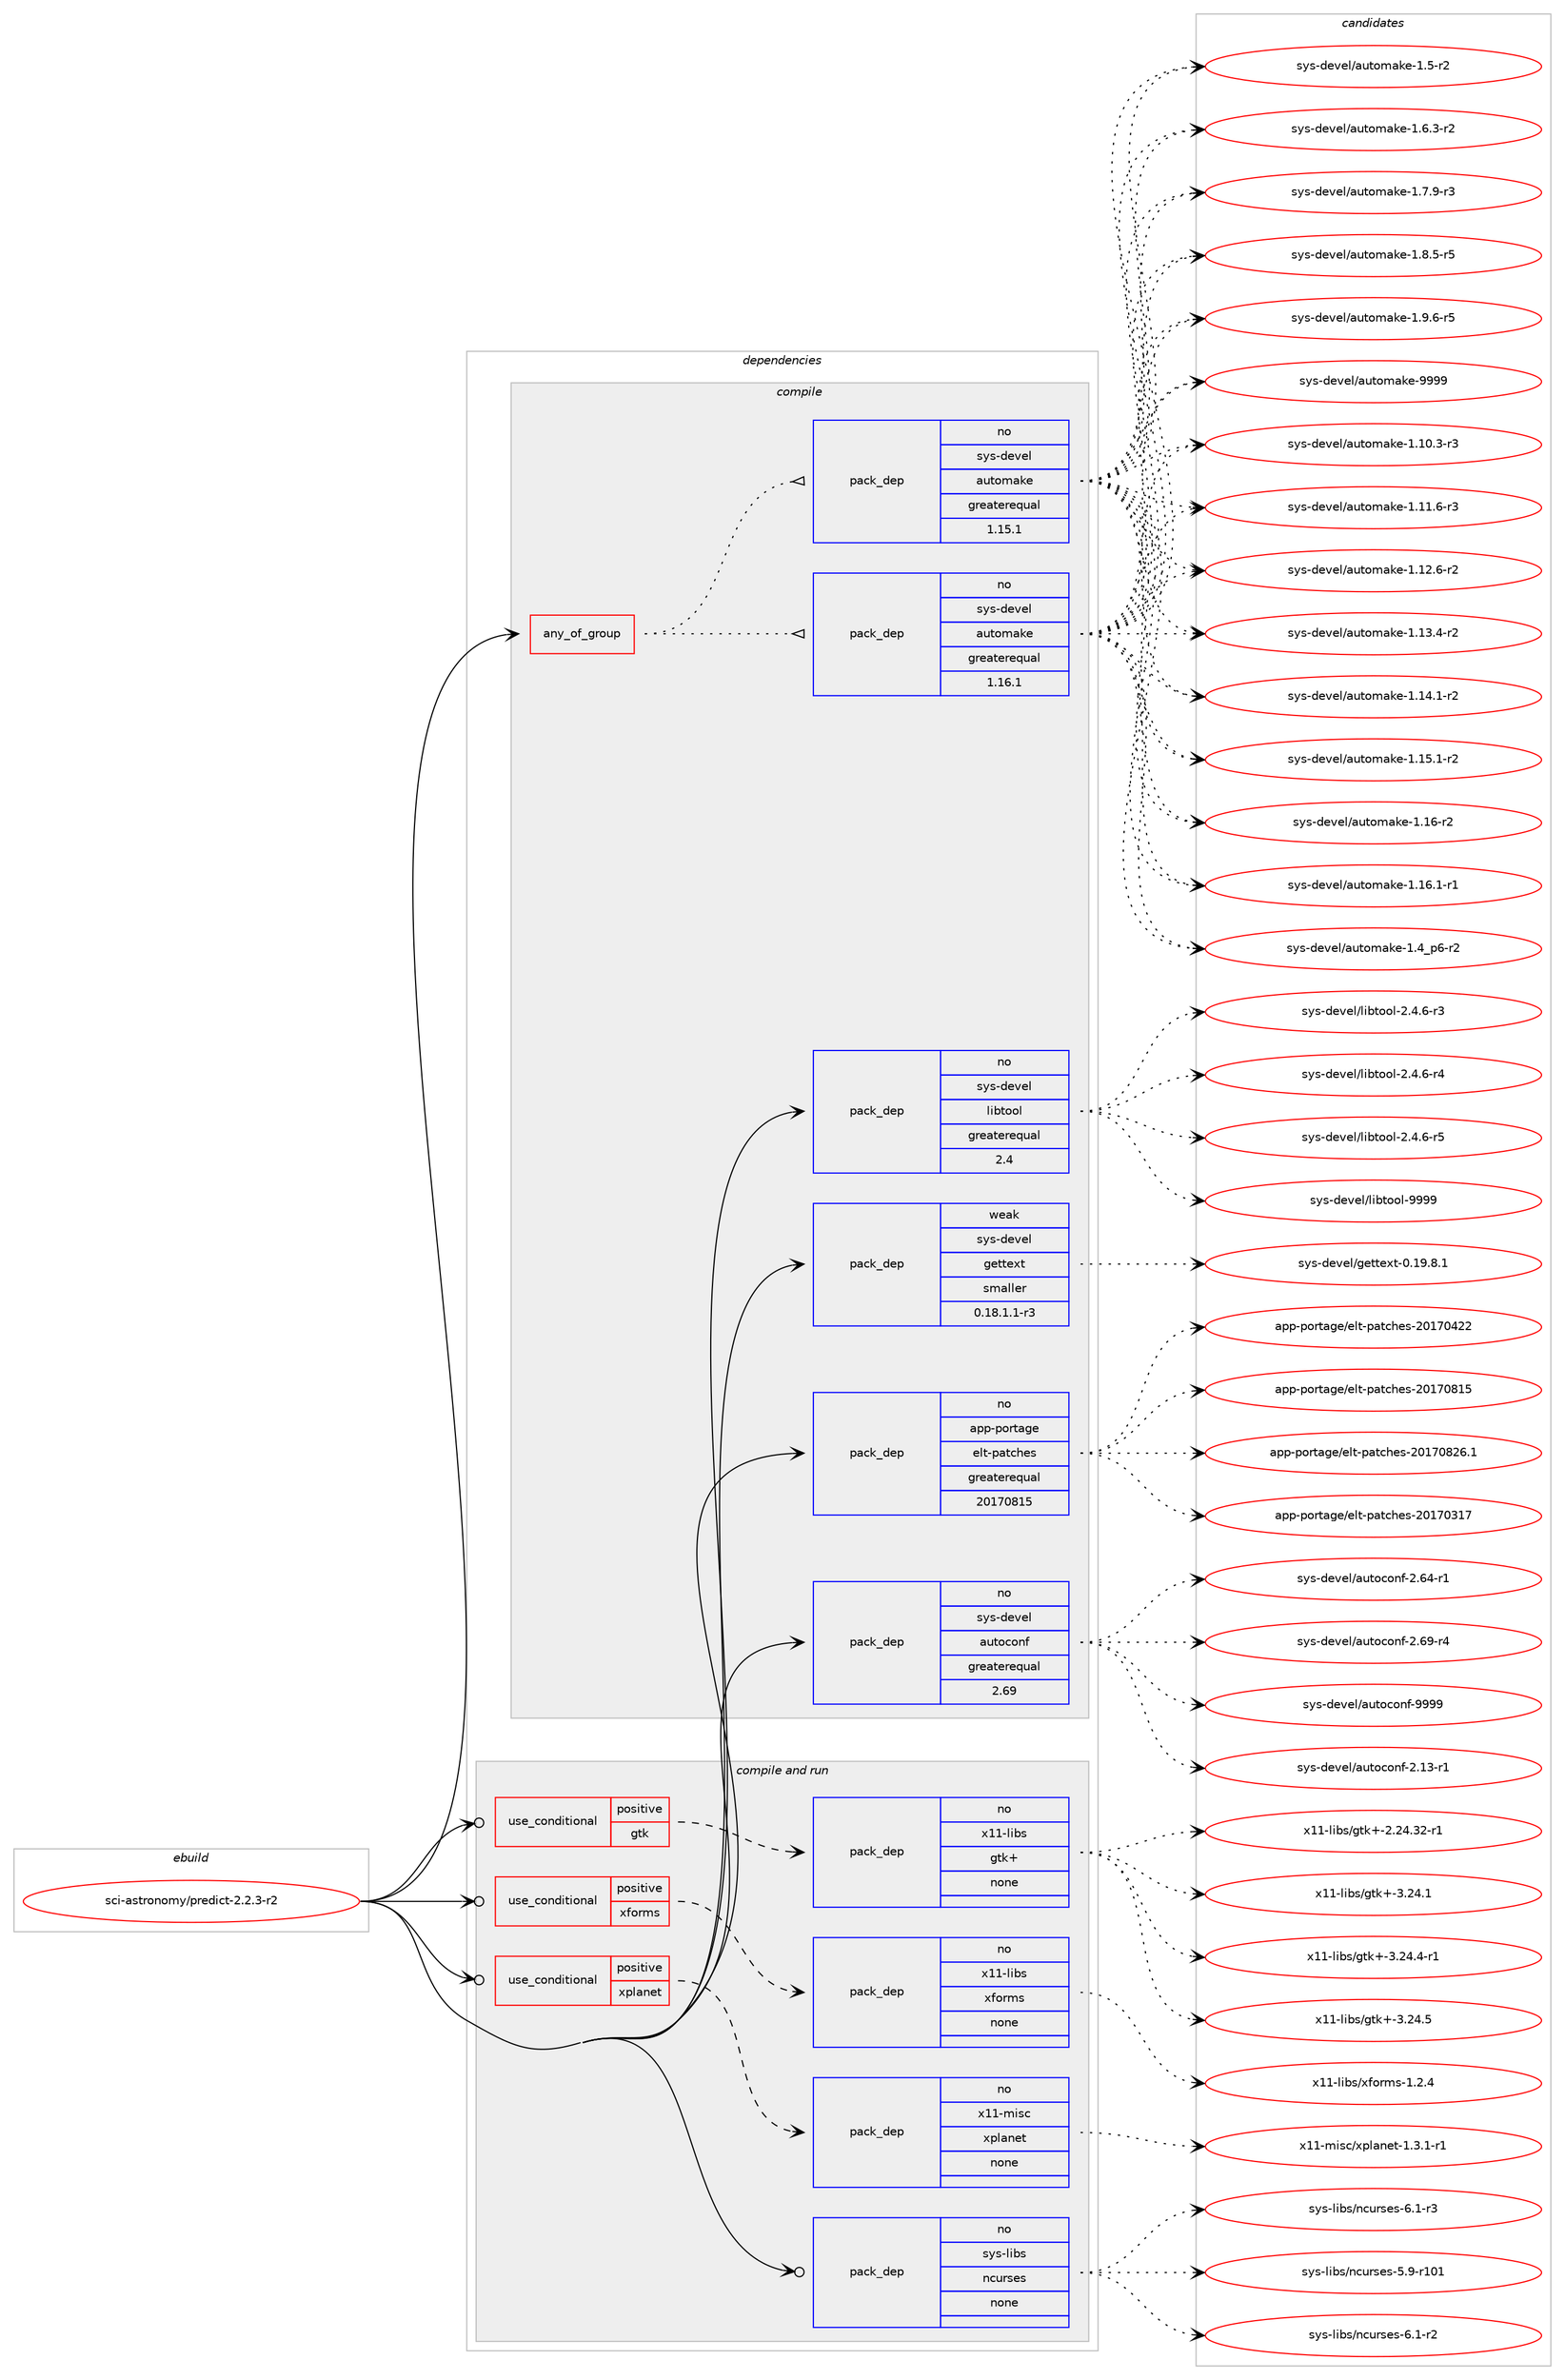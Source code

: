 digraph prolog {

# *************
# Graph options
# *************

newrank=true;
concentrate=true;
compound=true;
graph [rankdir=LR,fontname=Helvetica,fontsize=10,ranksep=1.5];#, ranksep=2.5, nodesep=0.2];
edge  [arrowhead=vee];
node  [fontname=Helvetica,fontsize=10];

# **********
# The ebuild
# **********

subgraph cluster_leftcol {
color=gray;
rank=same;
label=<<i>ebuild</i>>;
id [label="sci-astronomy/predict-2.2.3-r2", color=red, width=4, href="../sci-astronomy/predict-2.2.3-r2.svg"];
}

# ****************
# The dependencies
# ****************

subgraph cluster_midcol {
color=gray;
label=<<i>dependencies</i>>;
subgraph cluster_compile {
fillcolor="#eeeeee";
style=filled;
label=<<i>compile</i>>;
subgraph any26703 {
dependency1685403 [label=<<TABLE BORDER="0" CELLBORDER="1" CELLSPACING="0" CELLPADDING="4"><TR><TD CELLPADDING="10">any_of_group</TD></TR></TABLE>>, shape=none, color=red];subgraph pack1205921 {
dependency1685404 [label=<<TABLE BORDER="0" CELLBORDER="1" CELLSPACING="0" CELLPADDING="4" WIDTH="220"><TR><TD ROWSPAN="6" CELLPADDING="30">pack_dep</TD></TR><TR><TD WIDTH="110">no</TD></TR><TR><TD>sys-devel</TD></TR><TR><TD>automake</TD></TR><TR><TD>greaterequal</TD></TR><TR><TD>1.16.1</TD></TR></TABLE>>, shape=none, color=blue];
}
dependency1685403:e -> dependency1685404:w [weight=20,style="dotted",arrowhead="oinv"];
subgraph pack1205922 {
dependency1685405 [label=<<TABLE BORDER="0" CELLBORDER="1" CELLSPACING="0" CELLPADDING="4" WIDTH="220"><TR><TD ROWSPAN="6" CELLPADDING="30">pack_dep</TD></TR><TR><TD WIDTH="110">no</TD></TR><TR><TD>sys-devel</TD></TR><TR><TD>automake</TD></TR><TR><TD>greaterequal</TD></TR><TR><TD>1.15.1</TD></TR></TABLE>>, shape=none, color=blue];
}
dependency1685403:e -> dependency1685405:w [weight=20,style="dotted",arrowhead="oinv"];
}
id:e -> dependency1685403:w [weight=20,style="solid",arrowhead="vee"];
subgraph pack1205923 {
dependency1685406 [label=<<TABLE BORDER="0" CELLBORDER="1" CELLSPACING="0" CELLPADDING="4" WIDTH="220"><TR><TD ROWSPAN="6" CELLPADDING="30">pack_dep</TD></TR><TR><TD WIDTH="110">no</TD></TR><TR><TD>app-portage</TD></TR><TR><TD>elt-patches</TD></TR><TR><TD>greaterequal</TD></TR><TR><TD>20170815</TD></TR></TABLE>>, shape=none, color=blue];
}
id:e -> dependency1685406:w [weight=20,style="solid",arrowhead="vee"];
subgraph pack1205924 {
dependency1685407 [label=<<TABLE BORDER="0" CELLBORDER="1" CELLSPACING="0" CELLPADDING="4" WIDTH="220"><TR><TD ROWSPAN="6" CELLPADDING="30">pack_dep</TD></TR><TR><TD WIDTH="110">no</TD></TR><TR><TD>sys-devel</TD></TR><TR><TD>autoconf</TD></TR><TR><TD>greaterequal</TD></TR><TR><TD>2.69</TD></TR></TABLE>>, shape=none, color=blue];
}
id:e -> dependency1685407:w [weight=20,style="solid",arrowhead="vee"];
subgraph pack1205925 {
dependency1685408 [label=<<TABLE BORDER="0" CELLBORDER="1" CELLSPACING="0" CELLPADDING="4" WIDTH="220"><TR><TD ROWSPAN="6" CELLPADDING="30">pack_dep</TD></TR><TR><TD WIDTH="110">no</TD></TR><TR><TD>sys-devel</TD></TR><TR><TD>libtool</TD></TR><TR><TD>greaterequal</TD></TR><TR><TD>2.4</TD></TR></TABLE>>, shape=none, color=blue];
}
id:e -> dependency1685408:w [weight=20,style="solid",arrowhead="vee"];
subgraph pack1205926 {
dependency1685409 [label=<<TABLE BORDER="0" CELLBORDER="1" CELLSPACING="0" CELLPADDING="4" WIDTH="220"><TR><TD ROWSPAN="6" CELLPADDING="30">pack_dep</TD></TR><TR><TD WIDTH="110">weak</TD></TR><TR><TD>sys-devel</TD></TR><TR><TD>gettext</TD></TR><TR><TD>smaller</TD></TR><TR><TD>0.18.1.1-r3</TD></TR></TABLE>>, shape=none, color=blue];
}
id:e -> dependency1685409:w [weight=20,style="solid",arrowhead="vee"];
}
subgraph cluster_compileandrun {
fillcolor="#eeeeee";
style=filled;
label=<<i>compile and run</i>>;
subgraph cond451937 {
dependency1685410 [label=<<TABLE BORDER="0" CELLBORDER="1" CELLSPACING="0" CELLPADDING="4"><TR><TD ROWSPAN="3" CELLPADDING="10">use_conditional</TD></TR><TR><TD>positive</TD></TR><TR><TD>gtk</TD></TR></TABLE>>, shape=none, color=red];
subgraph pack1205927 {
dependency1685411 [label=<<TABLE BORDER="0" CELLBORDER="1" CELLSPACING="0" CELLPADDING="4" WIDTH="220"><TR><TD ROWSPAN="6" CELLPADDING="30">pack_dep</TD></TR><TR><TD WIDTH="110">no</TD></TR><TR><TD>x11-libs</TD></TR><TR><TD>gtk+</TD></TR><TR><TD>none</TD></TR><TR><TD></TD></TR></TABLE>>, shape=none, color=blue];
}
dependency1685410:e -> dependency1685411:w [weight=20,style="dashed",arrowhead="vee"];
}
id:e -> dependency1685410:w [weight=20,style="solid",arrowhead="odotvee"];
subgraph cond451938 {
dependency1685412 [label=<<TABLE BORDER="0" CELLBORDER="1" CELLSPACING="0" CELLPADDING="4"><TR><TD ROWSPAN="3" CELLPADDING="10">use_conditional</TD></TR><TR><TD>positive</TD></TR><TR><TD>xforms</TD></TR></TABLE>>, shape=none, color=red];
subgraph pack1205928 {
dependency1685413 [label=<<TABLE BORDER="0" CELLBORDER="1" CELLSPACING="0" CELLPADDING="4" WIDTH="220"><TR><TD ROWSPAN="6" CELLPADDING="30">pack_dep</TD></TR><TR><TD WIDTH="110">no</TD></TR><TR><TD>x11-libs</TD></TR><TR><TD>xforms</TD></TR><TR><TD>none</TD></TR><TR><TD></TD></TR></TABLE>>, shape=none, color=blue];
}
dependency1685412:e -> dependency1685413:w [weight=20,style="dashed",arrowhead="vee"];
}
id:e -> dependency1685412:w [weight=20,style="solid",arrowhead="odotvee"];
subgraph cond451939 {
dependency1685414 [label=<<TABLE BORDER="0" CELLBORDER="1" CELLSPACING="0" CELLPADDING="4"><TR><TD ROWSPAN="3" CELLPADDING="10">use_conditional</TD></TR><TR><TD>positive</TD></TR><TR><TD>xplanet</TD></TR></TABLE>>, shape=none, color=red];
subgraph pack1205929 {
dependency1685415 [label=<<TABLE BORDER="0" CELLBORDER="1" CELLSPACING="0" CELLPADDING="4" WIDTH="220"><TR><TD ROWSPAN="6" CELLPADDING="30">pack_dep</TD></TR><TR><TD WIDTH="110">no</TD></TR><TR><TD>x11-misc</TD></TR><TR><TD>xplanet</TD></TR><TR><TD>none</TD></TR><TR><TD></TD></TR></TABLE>>, shape=none, color=blue];
}
dependency1685414:e -> dependency1685415:w [weight=20,style="dashed",arrowhead="vee"];
}
id:e -> dependency1685414:w [weight=20,style="solid",arrowhead="odotvee"];
subgraph pack1205930 {
dependency1685416 [label=<<TABLE BORDER="0" CELLBORDER="1" CELLSPACING="0" CELLPADDING="4" WIDTH="220"><TR><TD ROWSPAN="6" CELLPADDING="30">pack_dep</TD></TR><TR><TD WIDTH="110">no</TD></TR><TR><TD>sys-libs</TD></TR><TR><TD>ncurses</TD></TR><TR><TD>none</TD></TR><TR><TD></TD></TR></TABLE>>, shape=none, color=blue];
}
id:e -> dependency1685416:w [weight=20,style="solid",arrowhead="odotvee"];
}
subgraph cluster_run {
fillcolor="#eeeeee";
style=filled;
label=<<i>run</i>>;
}
}

# **************
# The candidates
# **************

subgraph cluster_choices {
rank=same;
color=gray;
label=<<i>candidates</i>>;

subgraph choice1205921 {
color=black;
nodesep=1;
choice11512111545100101118101108479711711611110997107101454946494846514511451 [label="sys-devel/automake-1.10.3-r3", color=red, width=4,href="../sys-devel/automake-1.10.3-r3.svg"];
choice11512111545100101118101108479711711611110997107101454946494946544511451 [label="sys-devel/automake-1.11.6-r3", color=red, width=4,href="../sys-devel/automake-1.11.6-r3.svg"];
choice11512111545100101118101108479711711611110997107101454946495046544511450 [label="sys-devel/automake-1.12.6-r2", color=red, width=4,href="../sys-devel/automake-1.12.6-r2.svg"];
choice11512111545100101118101108479711711611110997107101454946495146524511450 [label="sys-devel/automake-1.13.4-r2", color=red, width=4,href="../sys-devel/automake-1.13.4-r2.svg"];
choice11512111545100101118101108479711711611110997107101454946495246494511450 [label="sys-devel/automake-1.14.1-r2", color=red, width=4,href="../sys-devel/automake-1.14.1-r2.svg"];
choice11512111545100101118101108479711711611110997107101454946495346494511450 [label="sys-devel/automake-1.15.1-r2", color=red, width=4,href="../sys-devel/automake-1.15.1-r2.svg"];
choice1151211154510010111810110847971171161111099710710145494649544511450 [label="sys-devel/automake-1.16-r2", color=red, width=4,href="../sys-devel/automake-1.16-r2.svg"];
choice11512111545100101118101108479711711611110997107101454946495446494511449 [label="sys-devel/automake-1.16.1-r1", color=red, width=4,href="../sys-devel/automake-1.16.1-r1.svg"];
choice115121115451001011181011084797117116111109971071014549465295112544511450 [label="sys-devel/automake-1.4_p6-r2", color=red, width=4,href="../sys-devel/automake-1.4_p6-r2.svg"];
choice11512111545100101118101108479711711611110997107101454946534511450 [label="sys-devel/automake-1.5-r2", color=red, width=4,href="../sys-devel/automake-1.5-r2.svg"];
choice115121115451001011181011084797117116111109971071014549465446514511450 [label="sys-devel/automake-1.6.3-r2", color=red, width=4,href="../sys-devel/automake-1.6.3-r2.svg"];
choice115121115451001011181011084797117116111109971071014549465546574511451 [label="sys-devel/automake-1.7.9-r3", color=red, width=4,href="../sys-devel/automake-1.7.9-r3.svg"];
choice115121115451001011181011084797117116111109971071014549465646534511453 [label="sys-devel/automake-1.8.5-r5", color=red, width=4,href="../sys-devel/automake-1.8.5-r5.svg"];
choice115121115451001011181011084797117116111109971071014549465746544511453 [label="sys-devel/automake-1.9.6-r5", color=red, width=4,href="../sys-devel/automake-1.9.6-r5.svg"];
choice115121115451001011181011084797117116111109971071014557575757 [label="sys-devel/automake-9999", color=red, width=4,href="../sys-devel/automake-9999.svg"];
dependency1685404:e -> choice11512111545100101118101108479711711611110997107101454946494846514511451:w [style=dotted,weight="100"];
dependency1685404:e -> choice11512111545100101118101108479711711611110997107101454946494946544511451:w [style=dotted,weight="100"];
dependency1685404:e -> choice11512111545100101118101108479711711611110997107101454946495046544511450:w [style=dotted,weight="100"];
dependency1685404:e -> choice11512111545100101118101108479711711611110997107101454946495146524511450:w [style=dotted,weight="100"];
dependency1685404:e -> choice11512111545100101118101108479711711611110997107101454946495246494511450:w [style=dotted,weight="100"];
dependency1685404:e -> choice11512111545100101118101108479711711611110997107101454946495346494511450:w [style=dotted,weight="100"];
dependency1685404:e -> choice1151211154510010111810110847971171161111099710710145494649544511450:w [style=dotted,weight="100"];
dependency1685404:e -> choice11512111545100101118101108479711711611110997107101454946495446494511449:w [style=dotted,weight="100"];
dependency1685404:e -> choice115121115451001011181011084797117116111109971071014549465295112544511450:w [style=dotted,weight="100"];
dependency1685404:e -> choice11512111545100101118101108479711711611110997107101454946534511450:w [style=dotted,weight="100"];
dependency1685404:e -> choice115121115451001011181011084797117116111109971071014549465446514511450:w [style=dotted,weight="100"];
dependency1685404:e -> choice115121115451001011181011084797117116111109971071014549465546574511451:w [style=dotted,weight="100"];
dependency1685404:e -> choice115121115451001011181011084797117116111109971071014549465646534511453:w [style=dotted,weight="100"];
dependency1685404:e -> choice115121115451001011181011084797117116111109971071014549465746544511453:w [style=dotted,weight="100"];
dependency1685404:e -> choice115121115451001011181011084797117116111109971071014557575757:w [style=dotted,weight="100"];
}
subgraph choice1205922 {
color=black;
nodesep=1;
choice11512111545100101118101108479711711611110997107101454946494846514511451 [label="sys-devel/automake-1.10.3-r3", color=red, width=4,href="../sys-devel/automake-1.10.3-r3.svg"];
choice11512111545100101118101108479711711611110997107101454946494946544511451 [label="sys-devel/automake-1.11.6-r3", color=red, width=4,href="../sys-devel/automake-1.11.6-r3.svg"];
choice11512111545100101118101108479711711611110997107101454946495046544511450 [label="sys-devel/automake-1.12.6-r2", color=red, width=4,href="../sys-devel/automake-1.12.6-r2.svg"];
choice11512111545100101118101108479711711611110997107101454946495146524511450 [label="sys-devel/automake-1.13.4-r2", color=red, width=4,href="../sys-devel/automake-1.13.4-r2.svg"];
choice11512111545100101118101108479711711611110997107101454946495246494511450 [label="sys-devel/automake-1.14.1-r2", color=red, width=4,href="../sys-devel/automake-1.14.1-r2.svg"];
choice11512111545100101118101108479711711611110997107101454946495346494511450 [label="sys-devel/automake-1.15.1-r2", color=red, width=4,href="../sys-devel/automake-1.15.1-r2.svg"];
choice1151211154510010111810110847971171161111099710710145494649544511450 [label="sys-devel/automake-1.16-r2", color=red, width=4,href="../sys-devel/automake-1.16-r2.svg"];
choice11512111545100101118101108479711711611110997107101454946495446494511449 [label="sys-devel/automake-1.16.1-r1", color=red, width=4,href="../sys-devel/automake-1.16.1-r1.svg"];
choice115121115451001011181011084797117116111109971071014549465295112544511450 [label="sys-devel/automake-1.4_p6-r2", color=red, width=4,href="../sys-devel/automake-1.4_p6-r2.svg"];
choice11512111545100101118101108479711711611110997107101454946534511450 [label="sys-devel/automake-1.5-r2", color=red, width=4,href="../sys-devel/automake-1.5-r2.svg"];
choice115121115451001011181011084797117116111109971071014549465446514511450 [label="sys-devel/automake-1.6.3-r2", color=red, width=4,href="../sys-devel/automake-1.6.3-r2.svg"];
choice115121115451001011181011084797117116111109971071014549465546574511451 [label="sys-devel/automake-1.7.9-r3", color=red, width=4,href="../sys-devel/automake-1.7.9-r3.svg"];
choice115121115451001011181011084797117116111109971071014549465646534511453 [label="sys-devel/automake-1.8.5-r5", color=red, width=4,href="../sys-devel/automake-1.8.5-r5.svg"];
choice115121115451001011181011084797117116111109971071014549465746544511453 [label="sys-devel/automake-1.9.6-r5", color=red, width=4,href="../sys-devel/automake-1.9.6-r5.svg"];
choice115121115451001011181011084797117116111109971071014557575757 [label="sys-devel/automake-9999", color=red, width=4,href="../sys-devel/automake-9999.svg"];
dependency1685405:e -> choice11512111545100101118101108479711711611110997107101454946494846514511451:w [style=dotted,weight="100"];
dependency1685405:e -> choice11512111545100101118101108479711711611110997107101454946494946544511451:w [style=dotted,weight="100"];
dependency1685405:e -> choice11512111545100101118101108479711711611110997107101454946495046544511450:w [style=dotted,weight="100"];
dependency1685405:e -> choice11512111545100101118101108479711711611110997107101454946495146524511450:w [style=dotted,weight="100"];
dependency1685405:e -> choice11512111545100101118101108479711711611110997107101454946495246494511450:w [style=dotted,weight="100"];
dependency1685405:e -> choice11512111545100101118101108479711711611110997107101454946495346494511450:w [style=dotted,weight="100"];
dependency1685405:e -> choice1151211154510010111810110847971171161111099710710145494649544511450:w [style=dotted,weight="100"];
dependency1685405:e -> choice11512111545100101118101108479711711611110997107101454946495446494511449:w [style=dotted,weight="100"];
dependency1685405:e -> choice115121115451001011181011084797117116111109971071014549465295112544511450:w [style=dotted,weight="100"];
dependency1685405:e -> choice11512111545100101118101108479711711611110997107101454946534511450:w [style=dotted,weight="100"];
dependency1685405:e -> choice115121115451001011181011084797117116111109971071014549465446514511450:w [style=dotted,weight="100"];
dependency1685405:e -> choice115121115451001011181011084797117116111109971071014549465546574511451:w [style=dotted,weight="100"];
dependency1685405:e -> choice115121115451001011181011084797117116111109971071014549465646534511453:w [style=dotted,weight="100"];
dependency1685405:e -> choice115121115451001011181011084797117116111109971071014549465746544511453:w [style=dotted,weight="100"];
dependency1685405:e -> choice115121115451001011181011084797117116111109971071014557575757:w [style=dotted,weight="100"];
}
subgraph choice1205923 {
color=black;
nodesep=1;
choice97112112451121111141169710310147101108116451129711699104101115455048495548514955 [label="app-portage/elt-patches-20170317", color=red, width=4,href="../app-portage/elt-patches-20170317.svg"];
choice97112112451121111141169710310147101108116451129711699104101115455048495548525050 [label="app-portage/elt-patches-20170422", color=red, width=4,href="../app-portage/elt-patches-20170422.svg"];
choice97112112451121111141169710310147101108116451129711699104101115455048495548564953 [label="app-portage/elt-patches-20170815", color=red, width=4,href="../app-portage/elt-patches-20170815.svg"];
choice971121124511211111411697103101471011081164511297116991041011154550484955485650544649 [label="app-portage/elt-patches-20170826.1", color=red, width=4,href="../app-portage/elt-patches-20170826.1.svg"];
dependency1685406:e -> choice97112112451121111141169710310147101108116451129711699104101115455048495548514955:w [style=dotted,weight="100"];
dependency1685406:e -> choice97112112451121111141169710310147101108116451129711699104101115455048495548525050:w [style=dotted,weight="100"];
dependency1685406:e -> choice97112112451121111141169710310147101108116451129711699104101115455048495548564953:w [style=dotted,weight="100"];
dependency1685406:e -> choice971121124511211111411697103101471011081164511297116991041011154550484955485650544649:w [style=dotted,weight="100"];
}
subgraph choice1205924 {
color=black;
nodesep=1;
choice1151211154510010111810110847971171161119911111010245504649514511449 [label="sys-devel/autoconf-2.13-r1", color=red, width=4,href="../sys-devel/autoconf-2.13-r1.svg"];
choice1151211154510010111810110847971171161119911111010245504654524511449 [label="sys-devel/autoconf-2.64-r1", color=red, width=4,href="../sys-devel/autoconf-2.64-r1.svg"];
choice1151211154510010111810110847971171161119911111010245504654574511452 [label="sys-devel/autoconf-2.69-r4", color=red, width=4,href="../sys-devel/autoconf-2.69-r4.svg"];
choice115121115451001011181011084797117116111991111101024557575757 [label="sys-devel/autoconf-9999", color=red, width=4,href="../sys-devel/autoconf-9999.svg"];
dependency1685407:e -> choice1151211154510010111810110847971171161119911111010245504649514511449:w [style=dotted,weight="100"];
dependency1685407:e -> choice1151211154510010111810110847971171161119911111010245504654524511449:w [style=dotted,weight="100"];
dependency1685407:e -> choice1151211154510010111810110847971171161119911111010245504654574511452:w [style=dotted,weight="100"];
dependency1685407:e -> choice115121115451001011181011084797117116111991111101024557575757:w [style=dotted,weight="100"];
}
subgraph choice1205925 {
color=black;
nodesep=1;
choice1151211154510010111810110847108105981161111111084550465246544511451 [label="sys-devel/libtool-2.4.6-r3", color=red, width=4,href="../sys-devel/libtool-2.4.6-r3.svg"];
choice1151211154510010111810110847108105981161111111084550465246544511452 [label="sys-devel/libtool-2.4.6-r4", color=red, width=4,href="../sys-devel/libtool-2.4.6-r4.svg"];
choice1151211154510010111810110847108105981161111111084550465246544511453 [label="sys-devel/libtool-2.4.6-r5", color=red, width=4,href="../sys-devel/libtool-2.4.6-r5.svg"];
choice1151211154510010111810110847108105981161111111084557575757 [label="sys-devel/libtool-9999", color=red, width=4,href="../sys-devel/libtool-9999.svg"];
dependency1685408:e -> choice1151211154510010111810110847108105981161111111084550465246544511451:w [style=dotted,weight="100"];
dependency1685408:e -> choice1151211154510010111810110847108105981161111111084550465246544511452:w [style=dotted,weight="100"];
dependency1685408:e -> choice1151211154510010111810110847108105981161111111084550465246544511453:w [style=dotted,weight="100"];
dependency1685408:e -> choice1151211154510010111810110847108105981161111111084557575757:w [style=dotted,weight="100"];
}
subgraph choice1205926 {
color=black;
nodesep=1;
choice1151211154510010111810110847103101116116101120116454846495746564649 [label="sys-devel/gettext-0.19.8.1", color=red, width=4,href="../sys-devel/gettext-0.19.8.1.svg"];
dependency1685409:e -> choice1151211154510010111810110847103101116116101120116454846495746564649:w [style=dotted,weight="100"];
}
subgraph choice1205927 {
color=black;
nodesep=1;
choice12049494510810598115471031161074345504650524651504511449 [label="x11-libs/gtk+-2.24.32-r1", color=red, width=4,href="../x11-libs/gtk+-2.24.32-r1.svg"];
choice12049494510810598115471031161074345514650524649 [label="x11-libs/gtk+-3.24.1", color=red, width=4,href="../x11-libs/gtk+-3.24.1.svg"];
choice120494945108105981154710311610743455146505246524511449 [label="x11-libs/gtk+-3.24.4-r1", color=red, width=4,href="../x11-libs/gtk+-3.24.4-r1.svg"];
choice12049494510810598115471031161074345514650524653 [label="x11-libs/gtk+-3.24.5", color=red, width=4,href="../x11-libs/gtk+-3.24.5.svg"];
dependency1685411:e -> choice12049494510810598115471031161074345504650524651504511449:w [style=dotted,weight="100"];
dependency1685411:e -> choice12049494510810598115471031161074345514650524649:w [style=dotted,weight="100"];
dependency1685411:e -> choice120494945108105981154710311610743455146505246524511449:w [style=dotted,weight="100"];
dependency1685411:e -> choice12049494510810598115471031161074345514650524653:w [style=dotted,weight="100"];
}
subgraph choice1205928 {
color=black;
nodesep=1;
choice1204949451081059811547120102111114109115454946504652 [label="x11-libs/xforms-1.2.4", color=red, width=4,href="../x11-libs/xforms-1.2.4.svg"];
dependency1685413:e -> choice1204949451081059811547120102111114109115454946504652:w [style=dotted,weight="100"];
}
subgraph choice1205929 {
color=black;
nodesep=1;
choice1204949451091051159947120112108971101011164549465146494511449 [label="x11-misc/xplanet-1.3.1-r1", color=red, width=4,href="../x11-misc/xplanet-1.3.1-r1.svg"];
dependency1685415:e -> choice1204949451091051159947120112108971101011164549465146494511449:w [style=dotted,weight="100"];
}
subgraph choice1205930 {
color=black;
nodesep=1;
choice115121115451081059811547110991171141151011154553465745114494849 [label="sys-libs/ncurses-5.9-r101", color=red, width=4,href="../sys-libs/ncurses-5.9-r101.svg"];
choice11512111545108105981154711099117114115101115455446494511450 [label="sys-libs/ncurses-6.1-r2", color=red, width=4,href="../sys-libs/ncurses-6.1-r2.svg"];
choice11512111545108105981154711099117114115101115455446494511451 [label="sys-libs/ncurses-6.1-r3", color=red, width=4,href="../sys-libs/ncurses-6.1-r3.svg"];
dependency1685416:e -> choice115121115451081059811547110991171141151011154553465745114494849:w [style=dotted,weight="100"];
dependency1685416:e -> choice11512111545108105981154711099117114115101115455446494511450:w [style=dotted,weight="100"];
dependency1685416:e -> choice11512111545108105981154711099117114115101115455446494511451:w [style=dotted,weight="100"];
}
}

}

